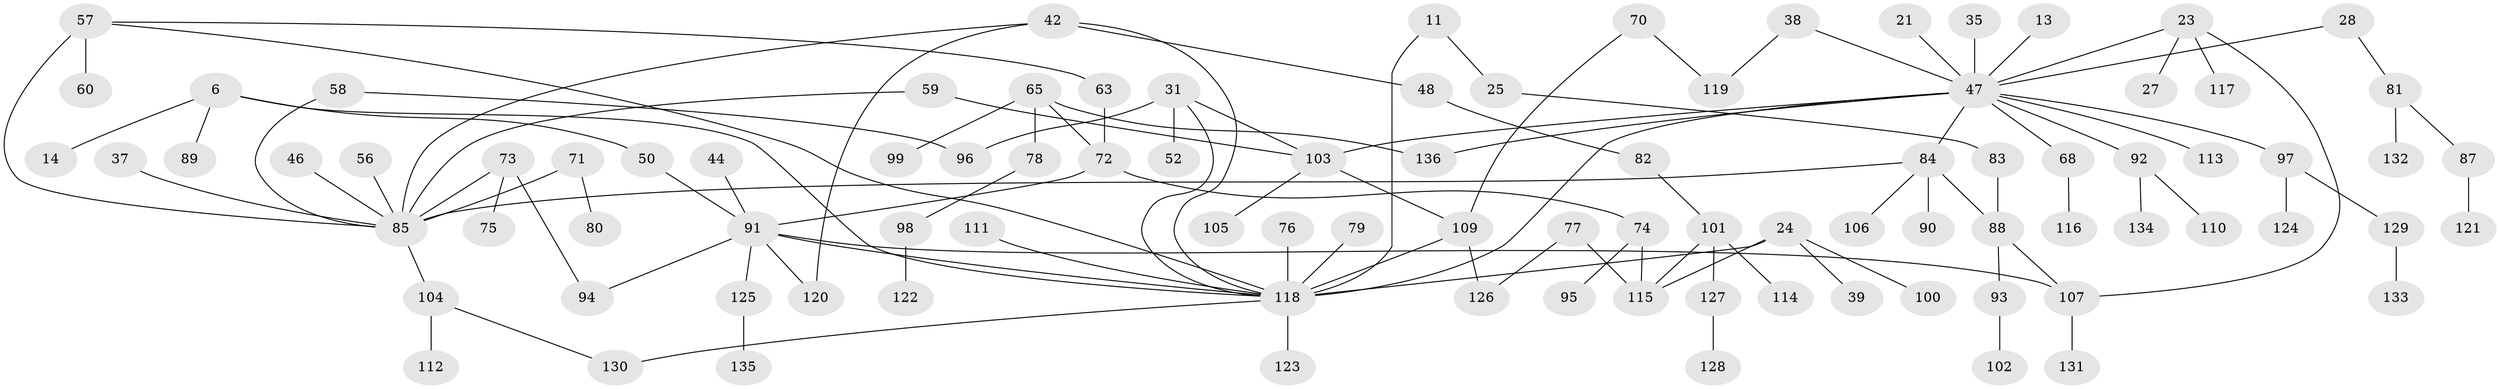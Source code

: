 // original degree distribution, {4: 0.125, 5: 0.03676470588235294, 2: 0.3014705882352941, 6: 0.014705882352941176, 7: 0.022058823529411766, 3: 0.16176470588235295, 1: 0.3382352941176471}
// Generated by graph-tools (version 1.1) at 2025/45/03/04/25 21:45:23]
// undirected, 95 vertices, 113 edges
graph export_dot {
graph [start="1"]
  node [color=gray90,style=filled];
  6;
  11;
  13;
  14;
  21;
  23;
  24;
  25;
  27;
  28 [super="+19"];
  31;
  35;
  37;
  38;
  39;
  42 [super="+41+29"];
  44;
  46;
  47 [super="+8+16"];
  48;
  50;
  52;
  56;
  57;
  58;
  59;
  60;
  63;
  65;
  68;
  70;
  71 [super="+40+61"];
  72;
  73 [super="+69"];
  74;
  75;
  76;
  77 [super="+45+55"];
  78;
  79;
  80;
  81 [super="+54"];
  82;
  83;
  84 [super="+15"];
  85 [super="+32+67"];
  87;
  88;
  89;
  90;
  91 [super="+86"];
  92 [super="+66"];
  93;
  94;
  95;
  96;
  97 [super="+64"];
  98;
  99;
  100;
  101 [super="+33"];
  102;
  103 [super="+30+43"];
  104;
  105;
  106;
  107;
  109 [super="+49"];
  110;
  111;
  112;
  113;
  114;
  115 [super="+26"];
  116;
  117;
  118 [super="+7+34+108"];
  119;
  120;
  121;
  122;
  123;
  124;
  125;
  126;
  127;
  128;
  129;
  130;
  131;
  132;
  133;
  134;
  135;
  136 [super="+62"];
  6 -- 14;
  6 -- 50;
  6 -- 89;
  6 -- 118;
  11 -- 25;
  11 -- 118;
  13 -- 47;
  21 -- 47;
  23 -- 27;
  23 -- 107;
  23 -- 117;
  23 -- 47;
  24 -- 39;
  24 -- 100;
  24 -- 118;
  24 -- 115;
  25 -- 83;
  28 -- 81 [weight=2];
  28 -- 47 [weight=2];
  31 -- 52;
  31 -- 96;
  31 -- 118;
  31 -- 103;
  35 -- 47;
  37 -- 85;
  38 -- 119;
  38 -- 47;
  42 -- 48;
  42 -- 85;
  42 -- 118;
  42 -- 120;
  44 -- 91;
  46 -- 85;
  47 -- 68;
  47 -- 113;
  47 -- 118 [weight=3];
  47 -- 84;
  47 -- 103;
  47 -- 136;
  47 -- 97;
  47 -- 92;
  48 -- 82;
  50 -- 91;
  56 -- 85;
  57 -- 60;
  57 -- 63;
  57 -- 118;
  57 -- 85 [weight=2];
  58 -- 96;
  58 -- 85;
  59 -- 85;
  59 -- 103;
  63 -- 72;
  65 -- 72;
  65 -- 78;
  65 -- 99;
  65 -- 136;
  68 -- 116;
  70 -- 119;
  70 -- 109;
  71 -- 80;
  71 -- 85;
  72 -- 74;
  72 -- 91;
  73 -- 75;
  73 -- 85;
  73 -- 94;
  74 -- 95;
  74 -- 115;
  76 -- 118;
  77 -- 126;
  77 -- 115;
  78 -- 98;
  79 -- 118;
  81 -- 132;
  81 -- 87;
  82 -- 101;
  83 -- 88;
  84 -- 90;
  84 -- 85;
  84 -- 88;
  84 -- 106;
  85 -- 104;
  87 -- 121;
  88 -- 93;
  88 -- 107;
  91 -- 94;
  91 -- 120;
  91 -- 107;
  91 -- 118;
  91 -- 125;
  92 -- 134;
  92 -- 110;
  93 -- 102;
  97 -- 129;
  97 -- 124;
  98 -- 122;
  101 -- 114;
  101 -- 115 [weight=2];
  101 -- 127;
  103 -- 109;
  103 -- 105;
  104 -- 112;
  104 -- 130;
  107 -- 131;
  109 -- 126;
  109 -- 118;
  111 -- 118;
  118 -- 123;
  118 -- 130;
  125 -- 135;
  127 -- 128;
  129 -- 133;
}
